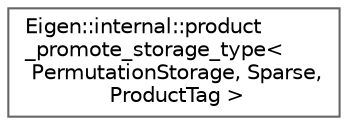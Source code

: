 digraph "类继承关系图"
{
 // LATEX_PDF_SIZE
  bgcolor="transparent";
  edge [fontname=Helvetica,fontsize=10,labelfontname=Helvetica,labelfontsize=10];
  node [fontname=Helvetica,fontsize=10,shape=box,height=0.2,width=0.4];
  rankdir="LR";
  Node0 [id="Node000000",label="Eigen::internal::product\l_promote_storage_type\<\l PermutationStorage, Sparse,\l ProductTag \>",height=0.2,width=0.4,color="grey40", fillcolor="white", style="filled",URL="$struct_eigen_1_1internal_1_1product__promote__storage__type_3_01_permutation_storage_00_01_sparse_00_01_product_tag_01_4.html",tooltip=" "];
}
